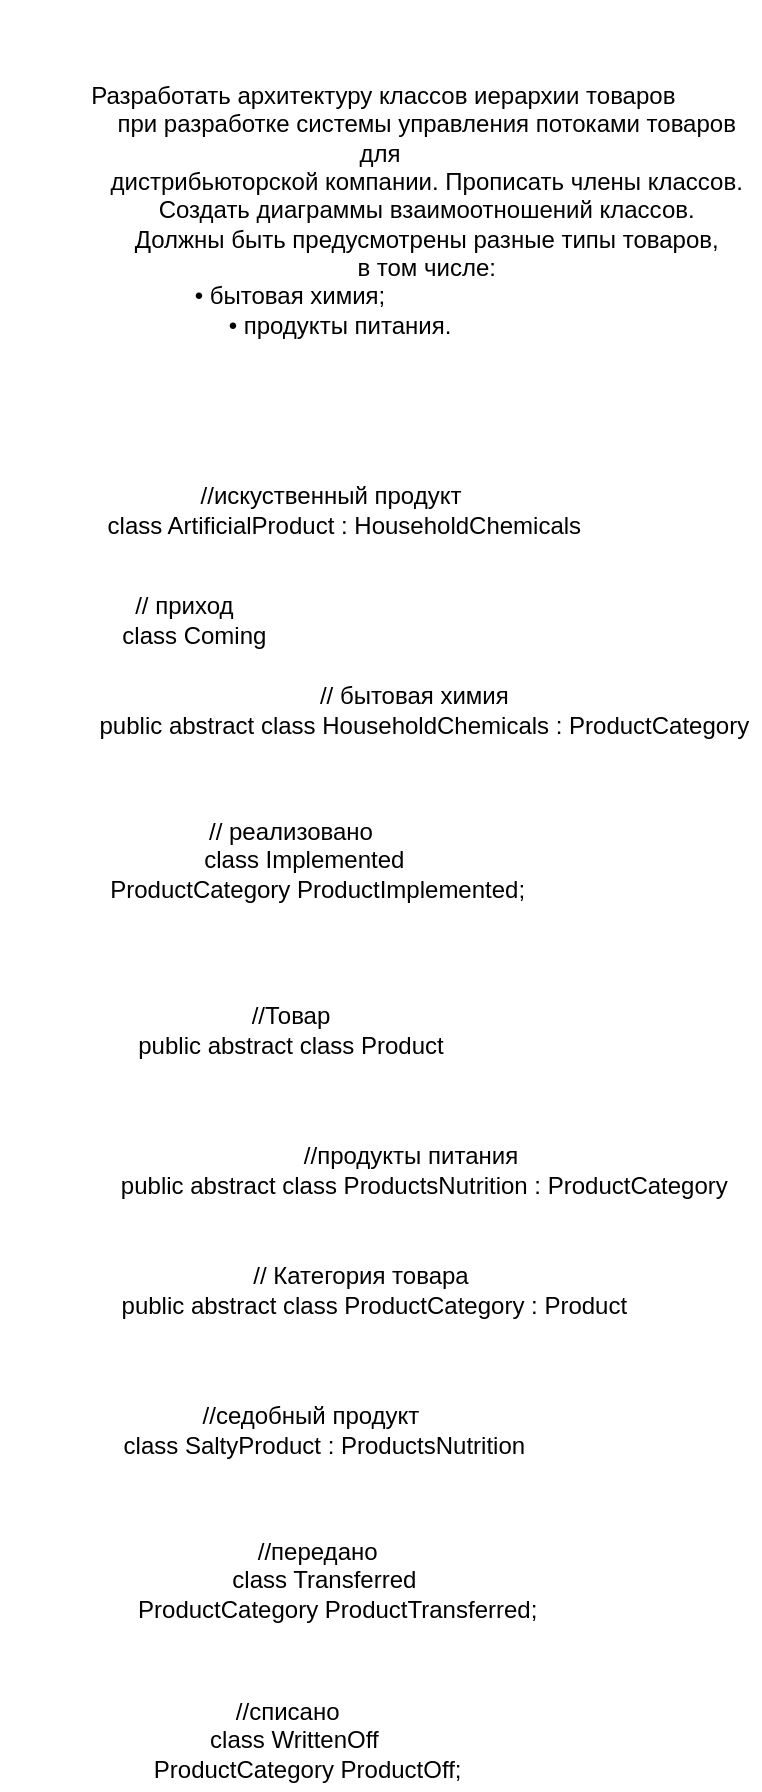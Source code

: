 <mxfile version="15.2.4" type="github">
  <diagram id="gFztGU7AP9FfWb09eEWy" name="Page-1">
    <mxGraphModel dx="1422" dy="737" grid="1" gridSize="10" guides="1" tooltips="1" connect="1" arrows="1" fold="1" page="1" pageScale="1" pageWidth="827" pageHeight="1169" math="0" shadow="0">
      <root>
        <mxCell id="0" />
        <mxCell id="1" parent="0" />
        <mxCell id="cbJjGIdikKrvcxVOTl77-3" value="&lt;div&gt;&amp;nbsp;Разработать архитектуру классов иерархии товаров&lt;/div&gt;&lt;div&gt;&amp;nbsp; &amp;nbsp; &amp;nbsp; &amp;nbsp; &amp;nbsp; &amp;nbsp; &amp;nbsp; при разработке системы управления потоками товаров для&lt;/div&gt;&lt;div&gt;&amp;nbsp; &amp;nbsp; &amp;nbsp; &amp;nbsp; &amp;nbsp; &amp;nbsp; &amp;nbsp; дистрибьюторской компании. Прописать члены классов.&lt;/div&gt;&lt;div&gt;&amp;nbsp; &amp;nbsp; &amp;nbsp; &amp;nbsp; &amp;nbsp; &amp;nbsp; &amp;nbsp; Создать диаграммы взаимоотношений классов.&lt;/div&gt;&lt;div&gt;&amp;nbsp; &amp;nbsp; &amp;nbsp; &amp;nbsp; &amp;nbsp; &amp;nbsp; &amp;nbsp; Должны быть предусмотрены разные типы товаров,&lt;/div&gt;&lt;div&gt;&amp;nbsp; &amp;nbsp; &amp;nbsp; &amp;nbsp; &amp;nbsp; &amp;nbsp; &amp;nbsp; в том числе:&lt;/div&gt;&lt;div&gt;&amp;nbsp; &amp;nbsp; &amp;nbsp; &amp;nbsp; &amp;nbsp; &amp;nbsp; &amp;nbsp; • бытовая химия;&amp;nbsp; &amp;nbsp; &amp;nbsp; &amp;nbsp; &amp;nbsp; &amp;nbsp; &amp;nbsp; &amp;nbsp; &amp;nbsp; &amp;nbsp; &amp;nbsp; &amp;nbsp; &amp;nbsp; &amp;nbsp; &amp;nbsp; &amp;nbsp; &amp;nbsp; &amp;nbsp; &amp;nbsp; &amp;nbsp; &amp;nbsp;&lt;/div&gt;&lt;div&gt;&amp;nbsp; &amp;nbsp; &amp;nbsp; &amp;nbsp; &amp;nbsp; &amp;nbsp; &amp;nbsp; • продукты питания.&amp;nbsp; &amp;nbsp; &amp;nbsp; &amp;nbsp; &amp;nbsp; &amp;nbsp; &amp;nbsp; &amp;nbsp; &amp;nbsp; &amp;nbsp; &amp;nbsp; &amp;nbsp; &amp;nbsp;&amp;nbsp;&lt;/div&gt;" style="text;html=1;strokeColor=none;fillColor=none;align=center;verticalAlign=middle;whiteSpace=wrap;rounded=0;" vertex="1" parent="1">
          <mxGeometry x="10" y="50" width="380" height="210" as="geometry" />
        </mxCell>
        <mxCell id="cbJjGIdikKrvcxVOTl77-10" value="&lt;div&gt;//искуственный продукт&lt;/div&gt;&lt;div&gt;&amp;nbsp; &amp;nbsp; class ArtificialProduct : HouseholdChemicals&lt;/div&gt;" style="text;html=1;align=center;verticalAlign=middle;resizable=0;points=[];autosize=1;strokeColor=none;fillColor=none;" vertex="1" parent="1">
          <mxGeometry x="40" y="290" width="270" height="30" as="geometry" />
        </mxCell>
        <mxCell id="cbJjGIdikKrvcxVOTl77-11" value="&lt;div&gt;&amp;nbsp;// приход&lt;/div&gt;&lt;div&gt;&amp;nbsp; &amp;nbsp; class Coming&lt;/div&gt;" style="text;html=1;align=center;verticalAlign=middle;resizable=0;points=[];autosize=1;strokeColor=none;fillColor=none;" vertex="1" parent="1">
          <mxGeometry x="50" y="345" width="100" height="30" as="geometry" />
        </mxCell>
        <mxCell id="cbJjGIdikKrvcxVOTl77-12" value="&lt;div&gt;&amp;nbsp;// бытовая химия&lt;/div&gt;&lt;div&gt;&amp;nbsp; &amp;nbsp; public abstract class HouseholdChemicals : ProductСategory&lt;/div&gt;" style="text;html=1;align=center;verticalAlign=middle;resizable=0;points=[];autosize=1;strokeColor=none;fillColor=none;" vertex="1" parent="1">
          <mxGeometry x="40" y="390" width="350" height="30" as="geometry" />
        </mxCell>
        <mxCell id="cbJjGIdikKrvcxVOTl77-13" value="&lt;div&gt;// реализовано&lt;/div&gt;&lt;div&gt;&amp;nbsp; &amp;nbsp; class Implemented&lt;/div&gt;&lt;div&gt;&amp;nbsp; &amp;nbsp; &amp;nbsp; &amp;nbsp; ProductСategory ProductImplemented;&lt;/div&gt;" style="text;html=1;align=center;verticalAlign=middle;resizable=0;points=[];autosize=1;strokeColor=none;fillColor=none;" vertex="1" parent="1">
          <mxGeometry x="30" y="455" width="250" height="50" as="geometry" />
        </mxCell>
        <mxCell id="cbJjGIdikKrvcxVOTl77-14" value="&lt;div&gt;//Товар&lt;/div&gt;&lt;div&gt;public abstract class Product&lt;/div&gt;" style="text;html=1;align=center;verticalAlign=middle;resizable=0;points=[];autosize=1;strokeColor=none;fillColor=none;" vertex="1" parent="1">
          <mxGeometry x="70" y="550" width="170" height="30" as="geometry" />
        </mxCell>
        <mxCell id="cbJjGIdikKrvcxVOTl77-16" value="&lt;div&gt;//продукты питания&lt;/div&gt;&lt;div&gt;&amp;nbsp; &amp;nbsp; public abstract class ProductsNutrition : ProductСategory&lt;/div&gt;" style="text;html=1;align=center;verticalAlign=middle;resizable=0;points=[];autosize=1;strokeColor=none;fillColor=none;" vertex="1" parent="1">
          <mxGeometry x="50" y="620" width="330" height="30" as="geometry" />
        </mxCell>
        <mxCell id="cbJjGIdikKrvcxVOTl77-17" value="&lt;div&gt;// Категория товара&lt;/div&gt;&lt;div&gt;&amp;nbsp; &amp;nbsp; public abstract class ProductСategory : Product&lt;/div&gt;" style="text;html=1;align=center;verticalAlign=middle;resizable=0;points=[];autosize=1;strokeColor=none;fillColor=none;" vertex="1" parent="1">
          <mxGeometry x="50" y="680" width="280" height="30" as="geometry" />
        </mxCell>
        <mxCell id="cbJjGIdikKrvcxVOTl77-18" value="&lt;div&gt;//седобный продукт&lt;/div&gt;&lt;div&gt;&amp;nbsp; &amp;nbsp; class SaltyProduct : ProductsNutrition&lt;/div&gt;" style="text;html=1;align=center;verticalAlign=middle;resizable=0;points=[];autosize=1;strokeColor=none;fillColor=none;" vertex="1" parent="1">
          <mxGeometry x="50" y="750" width="230" height="30" as="geometry" />
        </mxCell>
        <mxCell id="cbJjGIdikKrvcxVOTl77-19" value="&lt;div&gt;&amp;nbsp; //передано&lt;/div&gt;&lt;div&gt;&amp;nbsp; &amp;nbsp; class Transferred&lt;/div&gt;&lt;div&gt;&amp;nbsp; &amp;nbsp; &amp;nbsp; &amp;nbsp; ProductСategory ProductTransferred;&lt;/div&gt;" style="text;html=1;align=center;verticalAlign=middle;resizable=0;points=[];autosize=1;strokeColor=none;fillColor=none;" vertex="1" parent="1">
          <mxGeometry x="45" y="815" width="240" height="50" as="geometry" />
        </mxCell>
        <mxCell id="cbJjGIdikKrvcxVOTl77-20" value="&lt;div&gt;&amp;nbsp; //списано&lt;/div&gt;&lt;div&gt;&amp;nbsp; &amp;nbsp; class WrittenOff&lt;/div&gt;&lt;div&gt;&amp;nbsp; &amp;nbsp; &amp;nbsp; &amp;nbsp; ProductСategory ProductOff;&lt;/div&gt;" style="text;html=1;align=center;verticalAlign=middle;resizable=0;points=[];autosize=1;strokeColor=none;fillColor=none;" vertex="1" parent="1">
          <mxGeometry x="50" y="895" width="200" height="50" as="geometry" />
        </mxCell>
      </root>
    </mxGraphModel>
  </diagram>
</mxfile>

